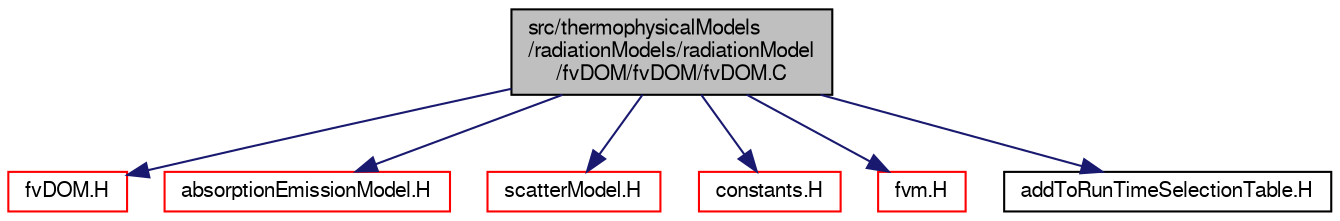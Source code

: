 digraph "src/thermophysicalModels/radiationModels/radiationModel/fvDOM/fvDOM/fvDOM.C"
{
  bgcolor="transparent";
  edge [fontname="FreeSans",fontsize="10",labelfontname="FreeSans",labelfontsize="10"];
  node [fontname="FreeSans",fontsize="10",shape=record];
  Node0 [label="src/thermophysicalModels\l/radiationModels/radiationModel\l/fvDOM/fvDOM/fvDOM.C",height=0.2,width=0.4,color="black", fillcolor="grey75", style="filled", fontcolor="black"];
  Node0 -> Node1 [color="midnightblue",fontsize="10",style="solid",fontname="FreeSans"];
  Node1 [label="fvDOM.H",height=0.2,width=0.4,color="red",URL="$a15974.html"];
  Node0 -> Node3 [color="midnightblue",fontsize="10",style="solid",fontname="FreeSans"];
  Node3 [label="absorptionEmissionModel.H",height=0.2,width=0.4,color="red",URL="$a16022.html"];
  Node0 -> Node324 [color="midnightblue",fontsize="10",style="solid",fontname="FreeSans"];
  Node324 [label="scatterModel.H",height=0.2,width=0.4,color="red",URL="$a16079.html"];
  Node0 -> Node325 [color="midnightblue",fontsize="10",style="solid",fontname="FreeSans"];
  Node325 [label="constants.H",height=0.2,width=0.4,color="red",URL="$a10217.html"];
  Node0 -> Node332 [color="midnightblue",fontsize="10",style="solid",fontname="FreeSans"];
  Node332 [label="fvm.H",height=0.2,width=0.4,color="red",URL="$a03053.html"];
  Node0 -> Node343 [color="midnightblue",fontsize="10",style="solid",fontname="FreeSans"];
  Node343 [label="addToRunTimeSelectionTable.H",height=0.2,width=0.4,color="black",URL="$a09263.html",tooltip="Macros for easy insertion into run-time selection tables. "];
}
